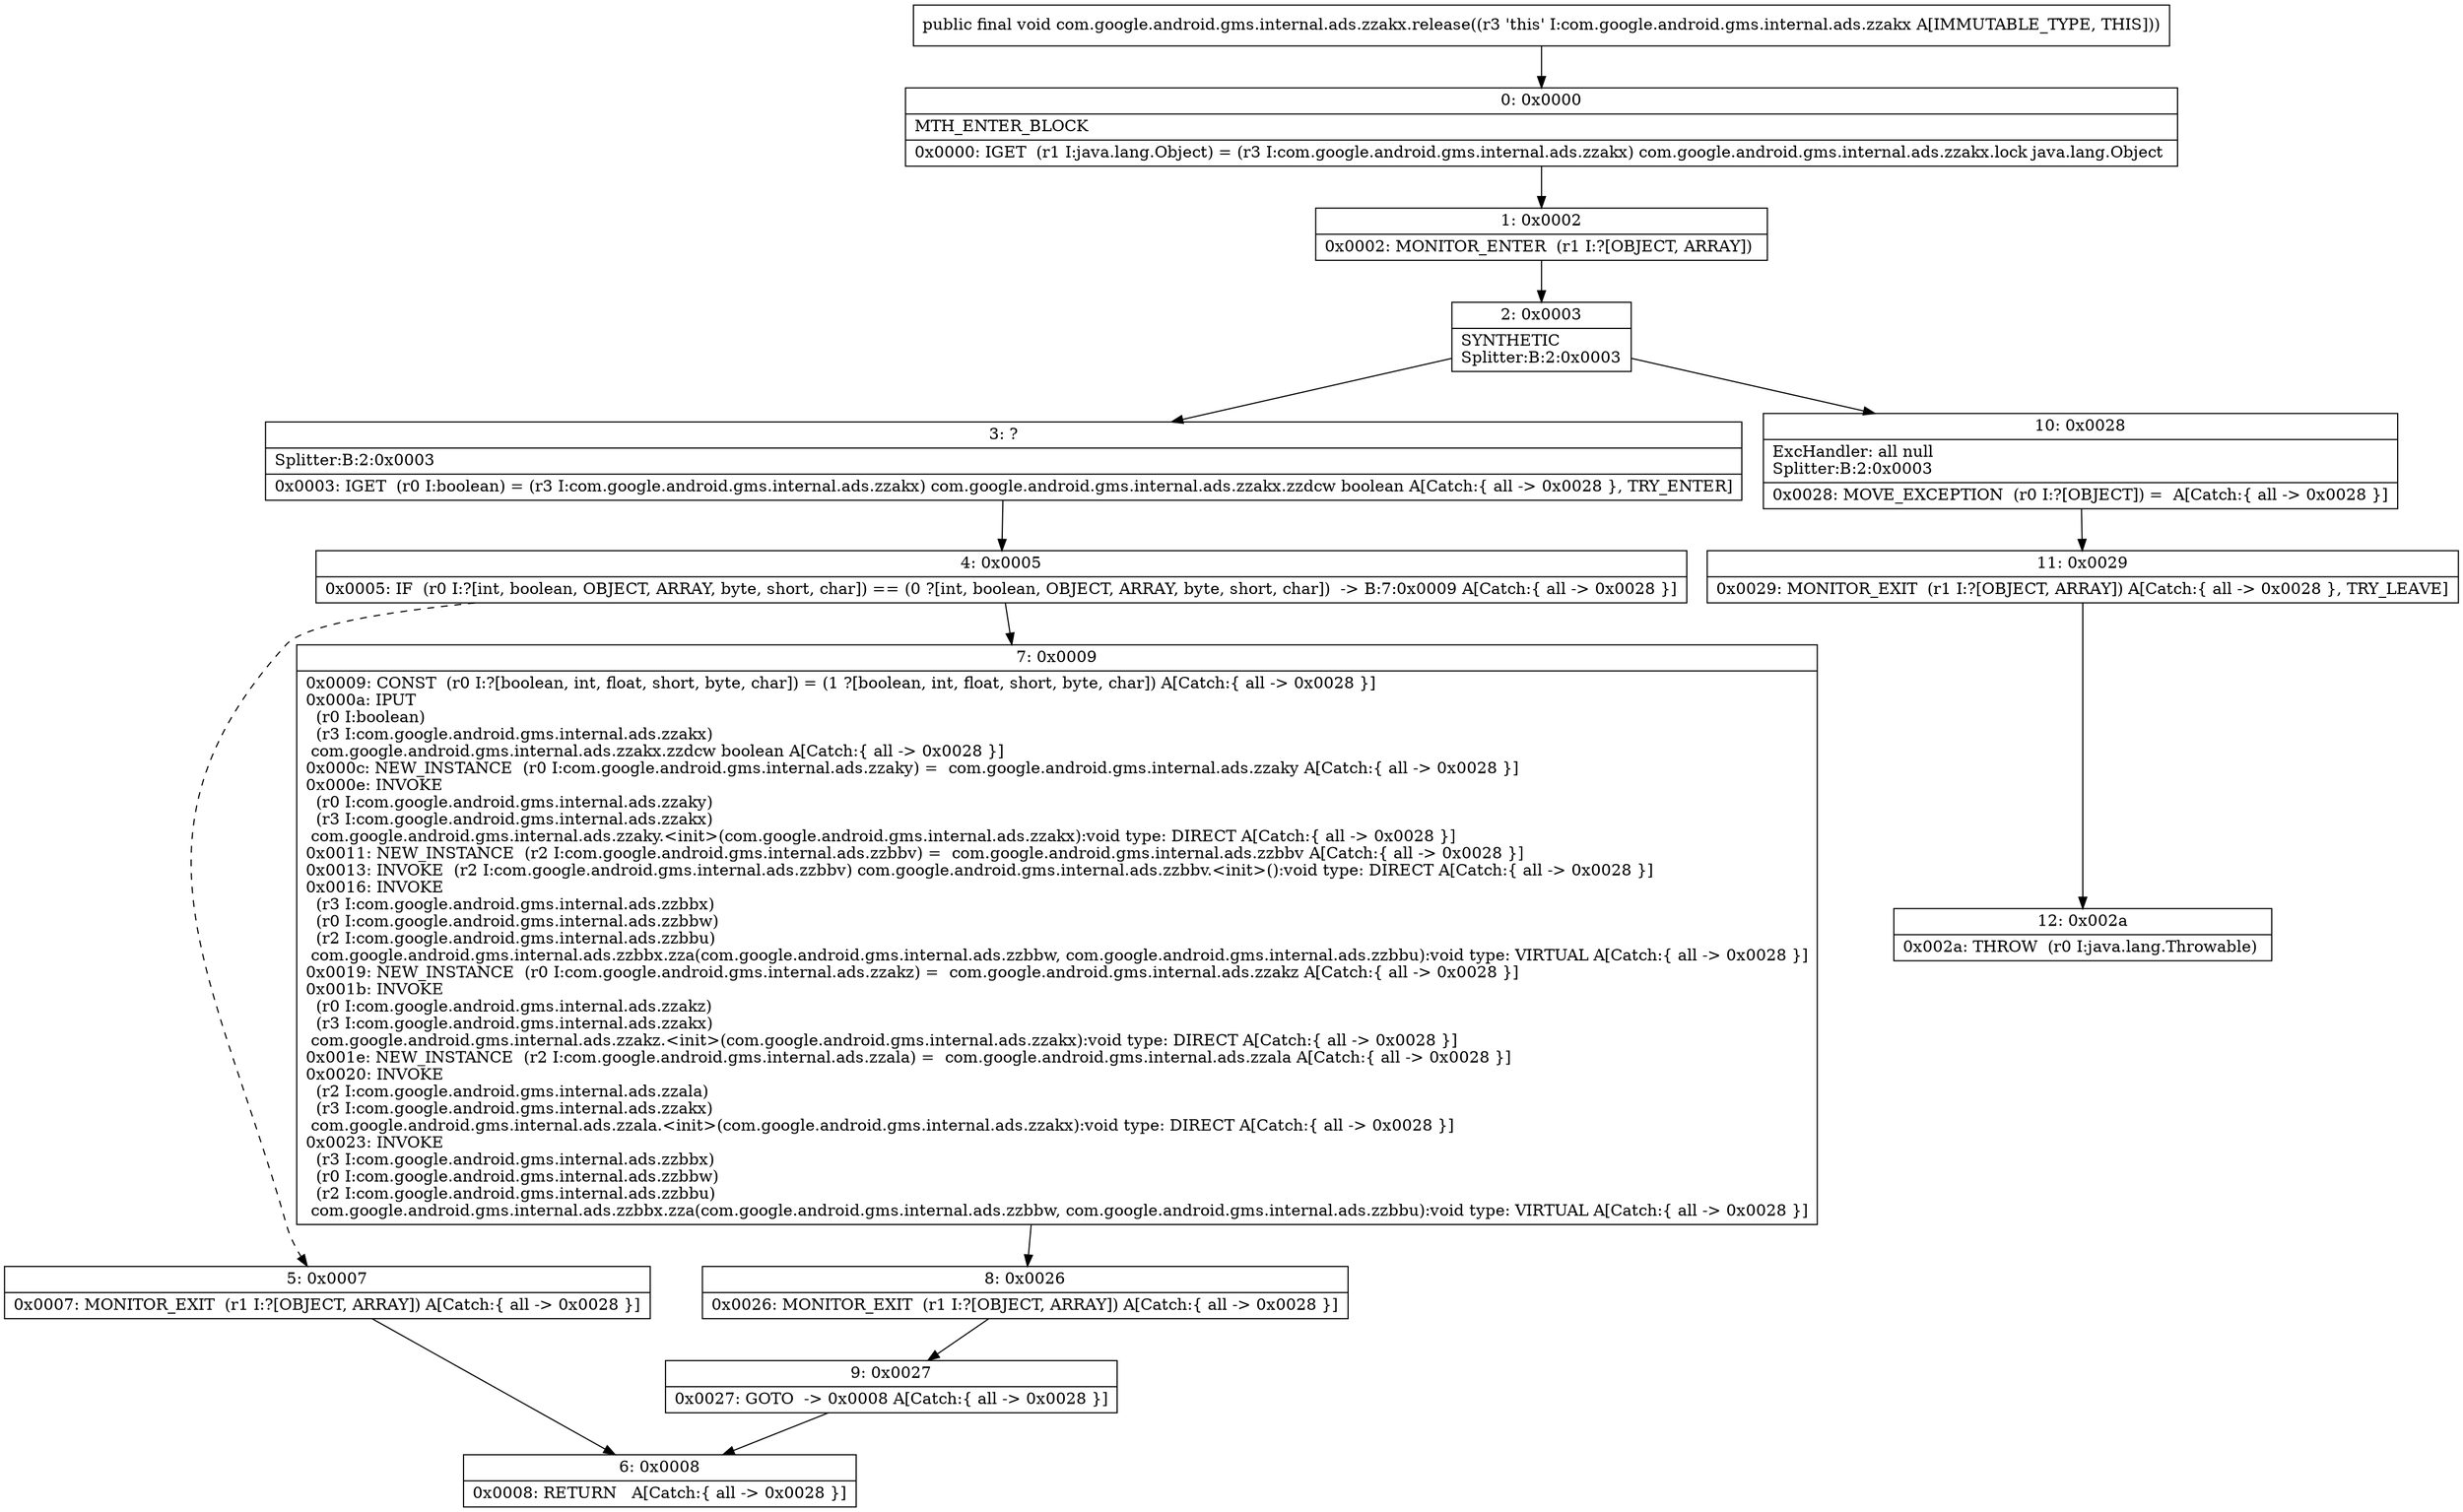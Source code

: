 digraph "CFG forcom.google.android.gms.internal.ads.zzakx.release()V" {
Node_0 [shape=record,label="{0\:\ 0x0000|MTH_ENTER_BLOCK\l|0x0000: IGET  (r1 I:java.lang.Object) = (r3 I:com.google.android.gms.internal.ads.zzakx) com.google.android.gms.internal.ads.zzakx.lock java.lang.Object \l}"];
Node_1 [shape=record,label="{1\:\ 0x0002|0x0002: MONITOR_ENTER  (r1 I:?[OBJECT, ARRAY]) \l}"];
Node_2 [shape=record,label="{2\:\ 0x0003|SYNTHETIC\lSplitter:B:2:0x0003\l}"];
Node_3 [shape=record,label="{3\:\ ?|Splitter:B:2:0x0003\l|0x0003: IGET  (r0 I:boolean) = (r3 I:com.google.android.gms.internal.ads.zzakx) com.google.android.gms.internal.ads.zzakx.zzdcw boolean A[Catch:\{ all \-\> 0x0028 \}, TRY_ENTER]\l}"];
Node_4 [shape=record,label="{4\:\ 0x0005|0x0005: IF  (r0 I:?[int, boolean, OBJECT, ARRAY, byte, short, char]) == (0 ?[int, boolean, OBJECT, ARRAY, byte, short, char])  \-\> B:7:0x0009 A[Catch:\{ all \-\> 0x0028 \}]\l}"];
Node_5 [shape=record,label="{5\:\ 0x0007|0x0007: MONITOR_EXIT  (r1 I:?[OBJECT, ARRAY]) A[Catch:\{ all \-\> 0x0028 \}]\l}"];
Node_6 [shape=record,label="{6\:\ 0x0008|0x0008: RETURN   A[Catch:\{ all \-\> 0x0028 \}]\l}"];
Node_7 [shape=record,label="{7\:\ 0x0009|0x0009: CONST  (r0 I:?[boolean, int, float, short, byte, char]) = (1 ?[boolean, int, float, short, byte, char]) A[Catch:\{ all \-\> 0x0028 \}]\l0x000a: IPUT  \l  (r0 I:boolean)\l  (r3 I:com.google.android.gms.internal.ads.zzakx)\l com.google.android.gms.internal.ads.zzakx.zzdcw boolean A[Catch:\{ all \-\> 0x0028 \}]\l0x000c: NEW_INSTANCE  (r0 I:com.google.android.gms.internal.ads.zzaky) =  com.google.android.gms.internal.ads.zzaky A[Catch:\{ all \-\> 0x0028 \}]\l0x000e: INVOKE  \l  (r0 I:com.google.android.gms.internal.ads.zzaky)\l  (r3 I:com.google.android.gms.internal.ads.zzakx)\l com.google.android.gms.internal.ads.zzaky.\<init\>(com.google.android.gms.internal.ads.zzakx):void type: DIRECT A[Catch:\{ all \-\> 0x0028 \}]\l0x0011: NEW_INSTANCE  (r2 I:com.google.android.gms.internal.ads.zzbbv) =  com.google.android.gms.internal.ads.zzbbv A[Catch:\{ all \-\> 0x0028 \}]\l0x0013: INVOKE  (r2 I:com.google.android.gms.internal.ads.zzbbv) com.google.android.gms.internal.ads.zzbbv.\<init\>():void type: DIRECT A[Catch:\{ all \-\> 0x0028 \}]\l0x0016: INVOKE  \l  (r3 I:com.google.android.gms.internal.ads.zzbbx)\l  (r0 I:com.google.android.gms.internal.ads.zzbbw)\l  (r2 I:com.google.android.gms.internal.ads.zzbbu)\l com.google.android.gms.internal.ads.zzbbx.zza(com.google.android.gms.internal.ads.zzbbw, com.google.android.gms.internal.ads.zzbbu):void type: VIRTUAL A[Catch:\{ all \-\> 0x0028 \}]\l0x0019: NEW_INSTANCE  (r0 I:com.google.android.gms.internal.ads.zzakz) =  com.google.android.gms.internal.ads.zzakz A[Catch:\{ all \-\> 0x0028 \}]\l0x001b: INVOKE  \l  (r0 I:com.google.android.gms.internal.ads.zzakz)\l  (r3 I:com.google.android.gms.internal.ads.zzakx)\l com.google.android.gms.internal.ads.zzakz.\<init\>(com.google.android.gms.internal.ads.zzakx):void type: DIRECT A[Catch:\{ all \-\> 0x0028 \}]\l0x001e: NEW_INSTANCE  (r2 I:com.google.android.gms.internal.ads.zzala) =  com.google.android.gms.internal.ads.zzala A[Catch:\{ all \-\> 0x0028 \}]\l0x0020: INVOKE  \l  (r2 I:com.google.android.gms.internal.ads.zzala)\l  (r3 I:com.google.android.gms.internal.ads.zzakx)\l com.google.android.gms.internal.ads.zzala.\<init\>(com.google.android.gms.internal.ads.zzakx):void type: DIRECT A[Catch:\{ all \-\> 0x0028 \}]\l0x0023: INVOKE  \l  (r3 I:com.google.android.gms.internal.ads.zzbbx)\l  (r0 I:com.google.android.gms.internal.ads.zzbbw)\l  (r2 I:com.google.android.gms.internal.ads.zzbbu)\l com.google.android.gms.internal.ads.zzbbx.zza(com.google.android.gms.internal.ads.zzbbw, com.google.android.gms.internal.ads.zzbbu):void type: VIRTUAL A[Catch:\{ all \-\> 0x0028 \}]\l}"];
Node_8 [shape=record,label="{8\:\ 0x0026|0x0026: MONITOR_EXIT  (r1 I:?[OBJECT, ARRAY]) A[Catch:\{ all \-\> 0x0028 \}]\l}"];
Node_9 [shape=record,label="{9\:\ 0x0027|0x0027: GOTO  \-\> 0x0008 A[Catch:\{ all \-\> 0x0028 \}]\l}"];
Node_10 [shape=record,label="{10\:\ 0x0028|ExcHandler: all null\lSplitter:B:2:0x0003\l|0x0028: MOVE_EXCEPTION  (r0 I:?[OBJECT]) =  A[Catch:\{ all \-\> 0x0028 \}]\l}"];
Node_11 [shape=record,label="{11\:\ 0x0029|0x0029: MONITOR_EXIT  (r1 I:?[OBJECT, ARRAY]) A[Catch:\{ all \-\> 0x0028 \}, TRY_LEAVE]\l}"];
Node_12 [shape=record,label="{12\:\ 0x002a|0x002a: THROW  (r0 I:java.lang.Throwable) \l}"];
MethodNode[shape=record,label="{public final void com.google.android.gms.internal.ads.zzakx.release((r3 'this' I:com.google.android.gms.internal.ads.zzakx A[IMMUTABLE_TYPE, THIS])) }"];
MethodNode -> Node_0;
Node_0 -> Node_1;
Node_1 -> Node_2;
Node_2 -> Node_3;
Node_2 -> Node_10;
Node_3 -> Node_4;
Node_4 -> Node_5[style=dashed];
Node_4 -> Node_7;
Node_5 -> Node_6;
Node_7 -> Node_8;
Node_8 -> Node_9;
Node_9 -> Node_6;
Node_10 -> Node_11;
Node_11 -> Node_12;
}

